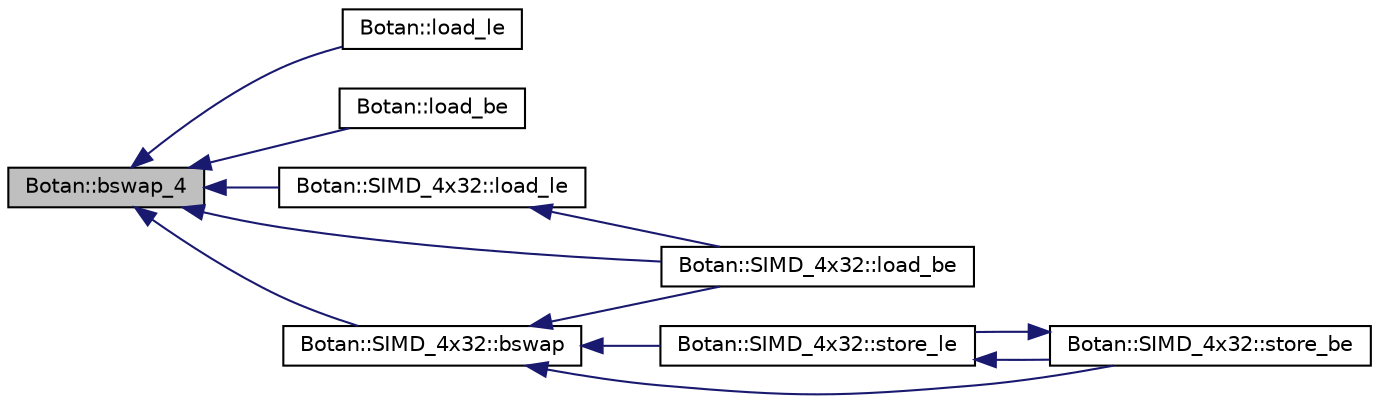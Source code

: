 digraph "Botan::bswap_4"
{
  edge [fontname="Helvetica",fontsize="10",labelfontname="Helvetica",labelfontsize="10"];
  node [fontname="Helvetica",fontsize="10",shape=record];
  rankdir="LR";
  Node68 [label="Botan::bswap_4",height=0.2,width=0.4,color="black", fillcolor="grey75", style="filled", fontcolor="black"];
  Node68 -> Node69 [dir="back",color="midnightblue",fontsize="10",style="solid"];
  Node69 [label="Botan::load_le",height=0.2,width=0.4,color="black", fillcolor="white", style="filled",URL="$namespace_botan.html#a42d83d9e349598b56af765a1acb441bc"];
  Node68 -> Node70 [dir="back",color="midnightblue",fontsize="10",style="solid"];
  Node70 [label="Botan::load_be",height=0.2,width=0.4,color="black", fillcolor="white", style="filled",URL="$namespace_botan.html#a0b13c515a5a6599c5074fd9471192b69"];
  Node68 -> Node71 [dir="back",color="midnightblue",fontsize="10",style="solid"];
  Node71 [label="Botan::SIMD_4x32::load_le",height=0.2,width=0.4,color="black", fillcolor="white", style="filled",URL="$class_botan_1_1_s_i_m_d__4x32.html#af66d289408de2822e808bc06f06db35f"];
  Node71 -> Node72 [dir="back",color="midnightblue",fontsize="10",style="solid"];
  Node72 [label="Botan::SIMD_4x32::load_be",height=0.2,width=0.4,color="black", fillcolor="white", style="filled",URL="$class_botan_1_1_s_i_m_d__4x32.html#a9d47a7d56f29498c1cf8d2b7ff2ad28a"];
  Node68 -> Node72 [dir="back",color="midnightblue",fontsize="10",style="solid"];
  Node68 -> Node73 [dir="back",color="midnightblue",fontsize="10",style="solid"];
  Node73 [label="Botan::SIMD_4x32::bswap",height=0.2,width=0.4,color="black", fillcolor="white", style="filled",URL="$class_botan_1_1_s_i_m_d__4x32.html#a7efd5ff4f90609b6c7c5ad88d6814f77"];
  Node73 -> Node72 [dir="back",color="midnightblue",fontsize="10",style="solid"];
  Node73 -> Node74 [dir="back",color="midnightblue",fontsize="10",style="solid"];
  Node74 [label="Botan::SIMD_4x32::store_le",height=0.2,width=0.4,color="black", fillcolor="white", style="filled",URL="$class_botan_1_1_s_i_m_d__4x32.html#a3bfb23404c6906d0bdb61f3c462edc2a"];
  Node74 -> Node75 [dir="back",color="midnightblue",fontsize="10",style="solid"];
  Node75 [label="Botan::SIMD_4x32::store_be",height=0.2,width=0.4,color="black", fillcolor="white", style="filled",URL="$class_botan_1_1_s_i_m_d__4x32.html#ac421365de5827557c16aa89097e15504"];
  Node75 -> Node74 [dir="back",color="midnightblue",fontsize="10",style="solid"];
  Node73 -> Node75 [dir="back",color="midnightblue",fontsize="10",style="solid"];
}

